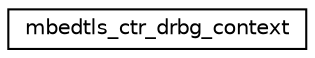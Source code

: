 digraph "Graphical Class Hierarchy"
{
 // LATEX_PDF_SIZE
  edge [fontname="Helvetica",fontsize="10",labelfontname="Helvetica",labelfontsize="10"];
  node [fontname="Helvetica",fontsize="10",shape=record];
  rankdir="LR";
  Node0 [label="mbedtls_ctr_drbg_context",height=0.2,width=0.4,color="black", fillcolor="white", style="filled",URL="$de/d6f/structmbedtls__ctr__drbg__context.html",tooltip="The CTR_DRBG context structure."];
}
